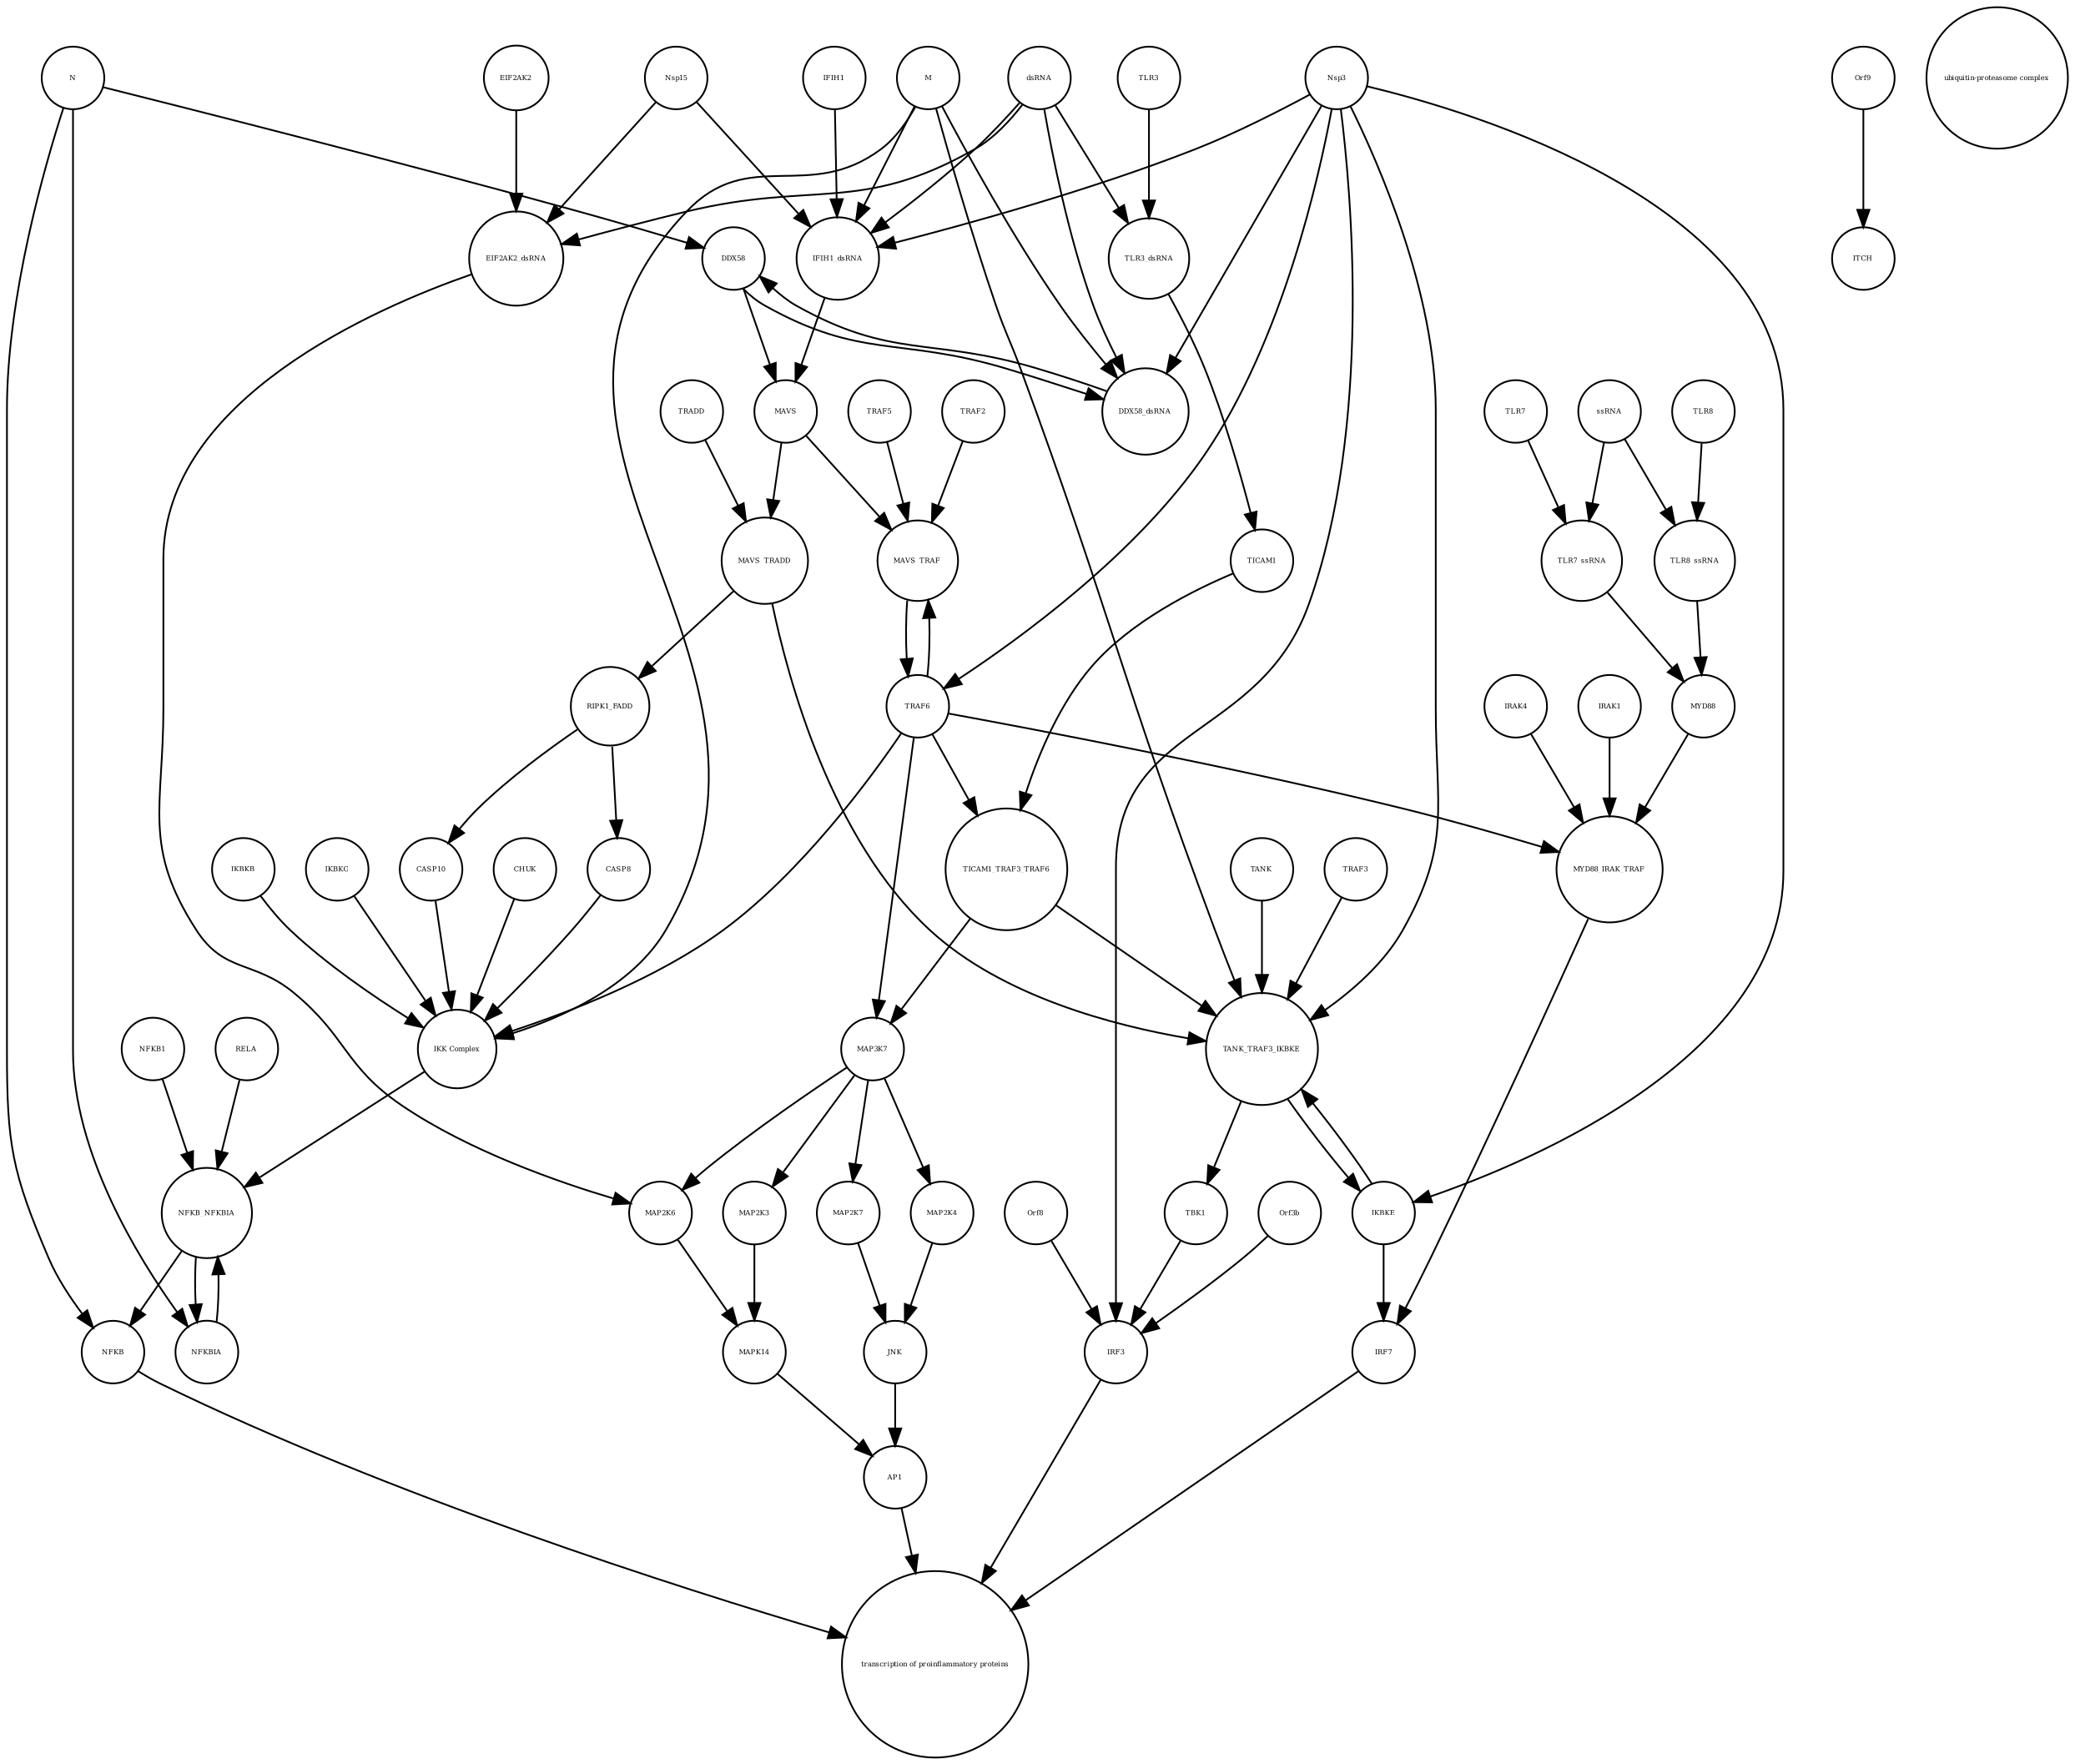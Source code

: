 strict digraph  {
AP1 [annotation="", bipartite=0, cls=complex, fontsize=4, label=AP1, shape=circle];
"transcription of proinflammatory proteins" [annotation="", bipartite=0, cls=phenotype, fontsize=4, label="transcription of proinflammatory proteins", shape=circle];
NFKB [annotation="", bipartite=0, cls=complex, fontsize=4, label=NFKB, shape=circle];
IRF3 [annotation=urn_miriam_hgnc_6118, bipartite=0, cls="macromolecule multimer", fontsize=4, label=IRF3, shape=circle];
IRF7 [annotation=urn_miriam_hgnc_6122, bipartite=0, cls="macromolecule multimer", fontsize=4, label=IRF7, shape=circle];
TLR3_dsRNA [annotation="", bipartite=0, cls=complex, fontsize=4, label=TLR3_dsRNA, shape=circle];
IFIH1 [annotation=urn_miriam_hgnc_18873, bipartite=0, cls=macromolecule, fontsize=4, label=IFIH1, shape=circle];
RIPK1_FADD [annotation="", bipartite=0, cls=complex, fontsize=4, label=RIPK1_FADD, shape=circle];
DDX58 [annotation=urn_miriam_hgnc_19102, bipartite=0, cls=macromolecule, fontsize=4, label=DDX58, shape=circle];
dsRNA [annotation="", bipartite=0, cls="nucleic acid feature", fontsize=4, label=dsRNA, shape=circle];
ITCH [annotation="", bipartite=0, cls=macromolecule, fontsize=4, label=ITCH, shape=circle];
TICAM1 [annotation=urn_miriam_hgnc_18348, bipartite=0, cls=macromolecule, fontsize=4, label=TICAM1, shape=circle];
IRAK4 [annotation=urn_miriam_hgnc_17967, bipartite=0, cls=macromolecule, fontsize=4, label=IRAK4, shape=circle];
DDX58_dsRNA [annotation="", bipartite=0, cls=complex, fontsize=4, label=DDX58_dsRNA, shape=circle];
Nsp3 [annotation=urn_miriam_ncbiprotein_1802476807, bipartite=0, cls=macromolecule, fontsize=4, label=Nsp3, shape=circle];
MAP2K7 [annotation="", bipartite=0, cls=macromolecule, fontsize=4, label=MAP2K7, shape=circle];
NFKB_NFKBIA [annotation="", bipartite=0, cls=complex, fontsize=4, label=NFKB_NFKBIA, shape=circle];
ssRNA [annotation="", bipartite=0, cls="nucleic acid feature", fontsize=4, label=ssRNA, shape=circle];
CHUK [annotation="", bipartite=0, cls=macromolecule, fontsize=4, label=CHUK, shape=circle];
M [annotation=urn_miriam_ncbiprotein_1796318601, bipartite=0, cls=macromolecule, fontsize=4, label=M, shape=circle];
IKBKE [annotation=urn_miriam_hgnc_14552, bipartite=0, cls=macromolecule, fontsize=4, label=IKBKE, shape=circle];
MAVS [annotation=urn_miriam_hgnc_29233, bipartite=0, cls="macromolecule multimer", fontsize=4, label=MAVS, shape=circle];
CASP10 [annotation="", bipartite=0, cls=macromolecule, fontsize=4, label=CASP10, shape=circle];
TANK_TRAF3_IKBKE [annotation="", bipartite=0, cls=complex, fontsize=4, label=TANK_TRAF3_IKBKE, shape=circle];
TICAM1_TRAF3_TRAF6 [annotation="", bipartite=0, cls=complex, fontsize=4, label=TICAM1_TRAF3_TRAF6, shape=circle];
TLR3 [annotation=urn_miriam_hgnc_11849, bipartite=0, cls="macromolecule multimer", fontsize=4, label=TLR3, shape=circle];
IKBKB [annotation="", bipartite=0, cls=macromolecule, fontsize=4, label=IKBKB, shape=circle];
TANK [annotation="", bipartite=0, cls=macromolecule, fontsize=4, label=TANK, shape=circle];
EIF2AK2 [annotation=urn_miriam_hgnc_9437, bipartite=0, cls=macromolecule, fontsize=4, label=EIF2AK2, shape=circle];
TRAF3 [annotation="", bipartite=0, cls=macromolecule, fontsize=4, label=TRAF3, shape=circle];
"IKK Complex" [annotation="", bipartite=0, cls=complex, fontsize=4, label="IKK Complex", shape=circle];
MAP3K7 [annotation="", bipartite=0, cls=macromolecule, fontsize=4, label=MAP3K7, shape=circle];
TLR7_ssRNA [annotation="", bipartite=0, cls=complex, fontsize=4, label=TLR7_ssRNA, shape=circle];
JNK [annotation="", bipartite=0, cls=complex, fontsize=4, label=JNK, shape=circle];
TRAF2 [annotation=urn_miriam_hgnc_12032, bipartite=0, cls=macromolecule, fontsize=4, label=TRAF2, shape=circle];
NFKB1 [annotation="", bipartite=0, cls=macromolecule, fontsize=4, label=NFKB1, shape=circle];
IRAK1 [annotation=urn_miriam_hgnc_6112, bipartite=0, cls=macromolecule, fontsize=4, label=IRAK1, shape=circle];
TLR7 [annotation=urn_miriam_hgnc_15631, bipartite=0, cls=macromolecule, fontsize=4, label=TLR7, shape=circle];
MAP2K3 [annotation="", bipartite=0, cls=macromolecule, fontsize=4, label=MAP2K3, shape=circle];
TLR8 [annotation=urn_miriam_hgnc_15632, bipartite=0, cls=macromolecule, fontsize=4, label=TLR8, shape=circle];
MAP2K4 [annotation="", bipartite=0, cls=macromolecule, fontsize=4, label=MAP2K4, shape=circle];
N [annotation=urn_miriam_ncbiprotein_1798174255, bipartite=0, cls=macromolecule, fontsize=4, label=N, shape=circle];
MAP2K6 [annotation="", bipartite=0, cls=macromolecule, fontsize=4, label=MAP2K6, shape=circle];
IKBKG [annotation="", bipartite=0, cls=macromolecule, fontsize=4, label=IKBKG, shape=circle];
Nsp15 [annotation=urn_miriam_ncbiprotein_1802476818, bipartite=0, cls=macromolecule, fontsize=4, label=Nsp15, shape=circle];
TRAF5 [annotation=urn_miriam_hgnc_12035, bipartite=0, cls=macromolecule, fontsize=4, label=TRAF5, shape=circle];
MAVS_TRADD [annotation="", bipartite=0, cls=complex, fontsize=4, label=MAVS_TRADD, shape=circle];
RELA [annotation="", bipartite=0, cls=macromolecule, fontsize=4, label=RELA, shape=circle];
CASP8 [annotation="", bipartite=0, cls=macromolecule, fontsize=4, label=CASP8, shape=circle];
"ubiquitin-proteasome complex" [annotation="", bipartite=0, cls=complex, fontsize=4, label="ubiquitin-proteasome complex", shape=circle];
MYD88_IRAK_TRAF [annotation="", bipartite=0, cls=complex, fontsize=4, label=MYD88_IRAK_TRAF, shape=circle];
EIF2AK2_dsRNA [annotation="", bipartite=0, cls=complex, fontsize=4, label=EIF2AK2_dsRNA, shape=circle];
Orf8 [annotation=urn_miriam_ncbiprotein_1796318604, bipartite=0, cls=macromolecule, fontsize=4, label=Orf8, shape=circle];
IFIH1_dsRNA [annotation="", bipartite=0, cls=complex, fontsize=4, label=IFIH1_dsRNA, shape=circle];
TLR8_ssRNA [annotation="", bipartite=0, cls=complex, fontsize=4, label=TLR8_ssRNA, shape=circle];
TRAF6 [annotation=urn_miriam_hgnc_12036, bipartite=0, cls=macromolecule, fontsize=4, label=TRAF6, shape=circle];
MAVS_TRAF [annotation="", bipartite=0, cls=complex, fontsize=4, label=MAVS_TRAF, shape=circle];
Orf9 [annotation=urn_miriam_uniprot_P59636, bipartite=0, cls=macromolecule, fontsize=4, label=Orf9, shape=circle];
NFKBIA [annotation=urn_miriam_hgnc_7797, bipartite=0, cls=macromolecule, fontsize=4, label=NFKBIA, shape=circle];
TRADD [annotation=urn_miriam_hgnc_12030, bipartite=0, cls=macromolecule, fontsize=4, label=TRADD, shape=circle];
MAPK14 [annotation="", bipartite=0, cls=macromolecule, fontsize=4, label=MAPK14, shape=circle];
MYD88 [annotation="", bipartite=0, cls=macromolecule, fontsize=4, label=MYD88, shape=circle];
TBK1 [annotation="", bipartite=0, cls=macromolecule, fontsize=4, label=TBK1, shape=circle];
Orf3b [annotation=urn_miriam_uniprot_P59633, bipartite=0, cls=macromolecule, fontsize=4, label=Orf3b, shape=circle];
AP1 -> "transcription of proinflammatory proteins"  [annotation="", interaction_type="necessary stimulation"];
NFKB -> "transcription of proinflammatory proteins"  [annotation="", interaction_type="necessary stimulation"];
IRF3 -> "transcription of proinflammatory proteins"  [annotation="", interaction_type="necessary stimulation"];
IRF7 -> "transcription of proinflammatory proteins"  [annotation="", interaction_type="necessary stimulation"];
TLR3_dsRNA -> TICAM1  [annotation=urn_miriam_pubmed_20303872, interaction_type=stimulation];
IFIH1 -> IFIH1_dsRNA  [annotation="", interaction_type=production];
RIPK1_FADD -> CASP10  [annotation=urn_miriam_pubmed_20303872, interaction_type=stimulation];
RIPK1_FADD -> CASP8  [annotation=urn_miriam_pubmed_19366914, interaction_type=stimulation];
DDX58 -> MAVS  [annotation=urn_miriam_pubmed_25581309, interaction_type=catalysis];
DDX58 -> DDX58_dsRNA  [annotation="", interaction_type=production];
dsRNA -> EIF2AK2_dsRNA  [annotation="", interaction_type=production];
dsRNA -> IFIH1_dsRNA  [annotation="", interaction_type=production];
dsRNA -> TLR3_dsRNA  [annotation="", interaction_type=production];
dsRNA -> DDX58_dsRNA  [annotation="", interaction_type=production];
TICAM1 -> TICAM1_TRAF3_TRAF6  [annotation="", interaction_type=production];
IRAK4 -> MYD88_IRAK_TRAF  [annotation="", interaction_type=production];
DDX58_dsRNA -> DDX58  [annotation="urn_miriam_pubmed_25581309|urn_miriam_pubmed_28148787|urn_miriam_taxonomy_694009", interaction_type=catalysis];
Nsp3 -> IRF3  [annotation="urn_miriam_pubmed_17761676|urn_miriam_pubmed_31226023|urn_miriam_taxonomy_694009", interaction_type=inhibition];
Nsp3 -> IKBKE  [annotation="urn_miriam_pubmed_20303872|urn_miriam_pubmed_31226023|urn_miriam_taxonomy_694009", interaction_type=inhibition];
Nsp3 -> IFIH1_dsRNA  [annotation="urn_miriam_pubmed_28484023|urn_miriam_pubmed_19380580|urn_miriam_pubmed_31226023|urn_miriam_taxonomy_694009", interaction_type=inhibition];
Nsp3 -> DDX58_dsRNA  [annotation="urn_miriam_pubmed_20303872|urn_miriam_pubmed_19380580|urn_miriam_pubmed_31226023|urn_miriam_taxonomy_694009", interaction_type=inhibition];
Nsp3 -> TRAF6  [annotation="urn_miriam_pubmed_27164085|urn_miriam_taxonomy_694009", interaction_type=catalysis];
Nsp3 -> TANK_TRAF3_IKBKE  [annotation="urn_miriam_pubmed_19366914|urn_miriam_pubmed_27164085|urn_miriam_pubmed_19380580|urn_miriam_taxonomy_694009", interaction_type=inhibition];
MAP2K7 -> JNK  [annotation=urn_miriam_pubmed_19366914, interaction_type=catalysis];
NFKB_NFKBIA -> NFKBIA  [annotation="", interaction_type=production];
NFKB_NFKBIA -> NFKB  [annotation="", interaction_type=production];
ssRNA -> TLR7_ssRNA  [annotation="", interaction_type=production];
ssRNA -> TLR8_ssRNA  [annotation="", interaction_type=production];
CHUK -> "IKK Complex"  [annotation="", interaction_type=production];
M -> IFIH1_dsRNA  [annotation="urn_miriam_pubmed_28484023|urn_miriam_pubmed_19380580|urn_miriam_pubmed_31226023|urn_miriam_taxonomy_694009", interaction_type=inhibition];
M -> "IKK Complex"  [annotation="urn_miriam_pubmed_19366914|urn_miriam_pubmed_20303872|urn_miriam_pubmed_17705188|urn_miriam_pubmed_694009", interaction_type=inhibition];
M -> TANK_TRAF3_IKBKE  [annotation="urn_miriam_pubmed_19366914|urn_miriam_pubmed_27164085|urn_miriam_pubmed_19380580|urn_miriam_taxonomy_694009", interaction_type=inhibition];
M -> DDX58_dsRNA  [annotation="urn_miriam_pubmed_20303872|urn_miriam_pubmed_19380580|urn_miriam_pubmed_31226023|urn_miriam_taxonomy_694009", interaction_type=inhibition];
IKBKE -> IRF7  [annotation=urn_miriam_pubmed_20303872, interaction_type=catalysis];
IKBKE -> TANK_TRAF3_IKBKE  [annotation="", interaction_type=production];
MAVS -> MAVS_TRAF  [annotation="", interaction_type=production];
MAVS -> MAVS_TRADD  [annotation="", interaction_type=production];
CASP10 -> "IKK Complex"  [annotation="urn_miriam_pubmed_19366914|urn_miriam_pubmed_20303872|urn_miriam_pubmed_17705188|urn_miriam_pubmed_694009", interaction_type=stimulation];
TANK_TRAF3_IKBKE -> TBK1  [annotation=urn_miriam_pubmed_19366914, interaction_type=stimulation];
TANK_TRAF3_IKBKE -> IKBKE  [annotation="urn_miriam_pubmed_20303872|urn_miriam_pubmed_31226023|urn_miriam_taxonomy_694009", interaction_type=stimulation];
TICAM1_TRAF3_TRAF6 -> MAP3K7  [annotation=urn_miriam_pubmed_19366914, interaction_type=stimulation];
TICAM1_TRAF3_TRAF6 -> TANK_TRAF3_IKBKE  [annotation="urn_miriam_pubmed_19380580|urn_miriam_pubmed_19366914|urn_miriam_taxonomy_694009", interaction_type=stimulation];
TLR3 -> TLR3_dsRNA  [annotation="", interaction_type=production];
IKBKB -> "IKK Complex"  [annotation="", interaction_type=production];
TANK -> TANK_TRAF3_IKBKE  [annotation="", interaction_type=production];
EIF2AK2 -> EIF2AK2_dsRNA  [annotation="", interaction_type=production];
TRAF3 -> TANK_TRAF3_IKBKE  [annotation="", interaction_type=production];
"IKK Complex" -> NFKB_NFKBIA  [annotation=urn_miriam_pubmed_19366914, interaction_type=catalysis];
MAP3K7 -> MAP2K4  [annotation=urn_miriam_pubmed_19366914, interaction_type=catalysis];
MAP3K7 -> MAP2K7  [annotation=urn_miriam_pubmed_19366914, interaction_type=catalysis];
MAP3K7 -> MAP2K6  [annotation=urn_miriam_pubmed_19366914, interaction_type=catalysis];
MAP3K7 -> MAP2K3  [annotation=urn_miriam_pubmed_19366914, interaction_type=catalysis];
TLR7_ssRNA -> MYD88  [annotation=urn_miriam_pubmed_19366914, interaction_type=stimulation];
JNK -> AP1  [annotation=urn_miriam_pubmed_19366914, interaction_type=stimulation];
TRAF2 -> MAVS_TRAF  [annotation="", interaction_type=production];
NFKB1 -> NFKB_NFKBIA  [annotation="", interaction_type=production];
IRAK1 -> MYD88_IRAK_TRAF  [annotation="", interaction_type=production];
TLR7 -> TLR7_ssRNA  [annotation="", interaction_type=production];
MAP2K3 -> MAPK14  [annotation=urn_miriam_pubmed_19366914, interaction_type=catalysis];
TLR8 -> TLR8_ssRNA  [annotation="", interaction_type=production];
MAP2K4 -> JNK  [annotation=urn_miriam_pubmed_19366914, interaction_type=catalysis];
N -> DDX58  [annotation="urn_miriam_pubmed_25581309|urn_miriam_pubmed_28148787|urn_miriam_taxonomy_694009", interaction_type=inhibition];
N -> NFKBIA  [annotation="urn_miriam_pubmed_16143815|urn_miriam_taxonomy_694009", interaction_type=stimulation];
N -> NFKB  [annotation="urn_miriam_pubmed_16143815|urn_miriam_taxonomy_694009", interaction_type=stimulation];
MAP2K6 -> MAPK14  [annotation=urn_miriam_pubmed_19366914, interaction_type=catalysis];
IKBKG -> "IKK Complex"  [annotation="", interaction_type=production];
Nsp15 -> EIF2AK2_dsRNA  [annotation="urn_miriam_pubmed_28484023|urn_miriam_pubmed_19366914|urn_miriam_taxonomy_694009", interaction_type=inhibition];
Nsp15 -> IFIH1_dsRNA  [annotation="urn_miriam_pubmed_28484023|urn_miriam_pubmed_19380580|urn_miriam_pubmed_31226023|urn_miriam_taxonomy_694009", interaction_type=inhibition];
TRAF5 -> MAVS_TRAF  [annotation="", interaction_type=production];
MAVS_TRADD -> TANK_TRAF3_IKBKE  [annotation="urn_miriam_pubmed_19366914|urn_miriam_pubmed_27164085|urn_miriam_pubmed_19380580|urn_miriam_taxonomy_694009", interaction_type=stimulation];
MAVS_TRADD -> RIPK1_FADD  [annotation=urn_miriam_pubmed_19366914, interaction_type=stimulation];
RELA -> NFKB_NFKBIA  [annotation="", interaction_type=production];
CASP8 -> "IKK Complex"  [annotation="urn_miriam_pubmed_19366914|urn_miriam_pubmed_20303872|urn_miriam_pubmed_17705188|urn_miriam_pubmed_694009", interaction_type=stimulation];
MYD88_IRAK_TRAF -> IRF7  [annotation=urn_miriam_pubmed_20303872, interaction_type=catalysis];
EIF2AK2_dsRNA -> MAP2K6  [annotation=urn_miriam_pubmed_19366914, interaction_type=stimulation];
Orf8 -> IRF3  [annotation="urn_miriam_pubmed_17761676|urn_miriam_pubmed_31226023|urn_miriam_taxonomy_694009", interaction_type=inhibition];
IFIH1_dsRNA -> MAVS  [annotation=urn_miriam_pubmed_25581309, interaction_type=catalysis];
TLR8_ssRNA -> MYD88  [annotation=urn_miriam_pubmed_19366914, interaction_type=stimulation];
TRAF6 -> "IKK Complex"  [annotation="urn_miriam_pubmed_19366914|urn_miriam_pubmed_20303872|urn_miriam_pubmed_17705188|urn_miriam_pubmed_694009", interaction_type=stimulation];
TRAF6 -> TICAM1_TRAF3_TRAF6  [annotation="", interaction_type=production];
TRAF6 -> MAP3K7  [annotation=urn_miriam_pubmed_19366914, interaction_type=stimulation];
TRAF6 -> MYD88_IRAK_TRAF  [annotation="", interaction_type=production];
TRAF6 -> MAVS_TRAF  [annotation="", interaction_type=production];
MAVS_TRAF -> TRAF6  [annotation=urn_miriam_pubmed_19366914, interaction_type=catalysis];
Orf9 -> ITCH  [annotation="urn_miriam_pubmed_25135833|urn_miriam_taxonomy_694009", interaction_type=stimulation];
NFKBIA -> NFKB_NFKBIA  [annotation="", interaction_type=production];
TRADD -> MAVS_TRADD  [annotation="", interaction_type=production];
MAPK14 -> AP1  [annotation=urn_miriam_pubmed_19366914, interaction_type=stimulation];
MYD88 -> MYD88_IRAK_TRAF  [annotation="", interaction_type=production];
TBK1 -> IRF3  [annotation="urn_miriam_pubmed_17761676|urn_miriam_pubmed_31226023|urn_miriam_taxonomy_694009", interaction_type=catalysis];
Orf3b -> IRF3  [annotation="urn_miriam_pubmed_17761676|urn_miriam_pubmed_31226023|urn_miriam_taxonomy_694009", interaction_type=inhibition];
}
